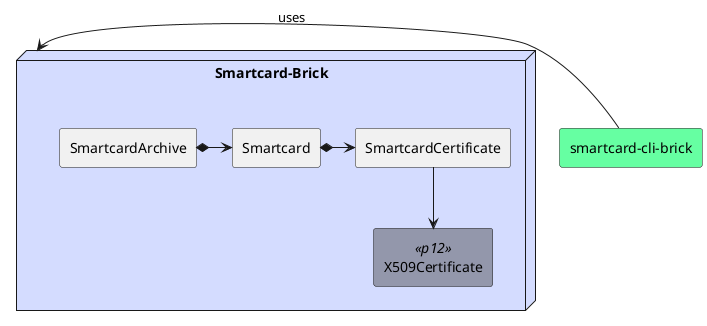 @startuml
skinparam componentStyle rectangle

skinparam component {
    BackgroundColor<<external>> Yellow
    BorderColor<<external>> Red
    BackgroundColor<<p12>> #9397ab
}

[smartcard-cli-brick] #66FFA2

node "Smartcard-Brick" #D4DCFF {
    [SmartcardArchive]
    [Smartcard]
    [SmartcardCertificate]
    [X509Certificate] <<p12>>
}

[smartcard-cli-brick] -left-> [Smartcard-Brick] : "uses"
[SmartcardArchive] *-right-> [Smartcard]
[Smartcard] *-right-> [SmartcardCertificate]
[SmartcardCertificate] -down-> [X509Certificate]

@enduml
